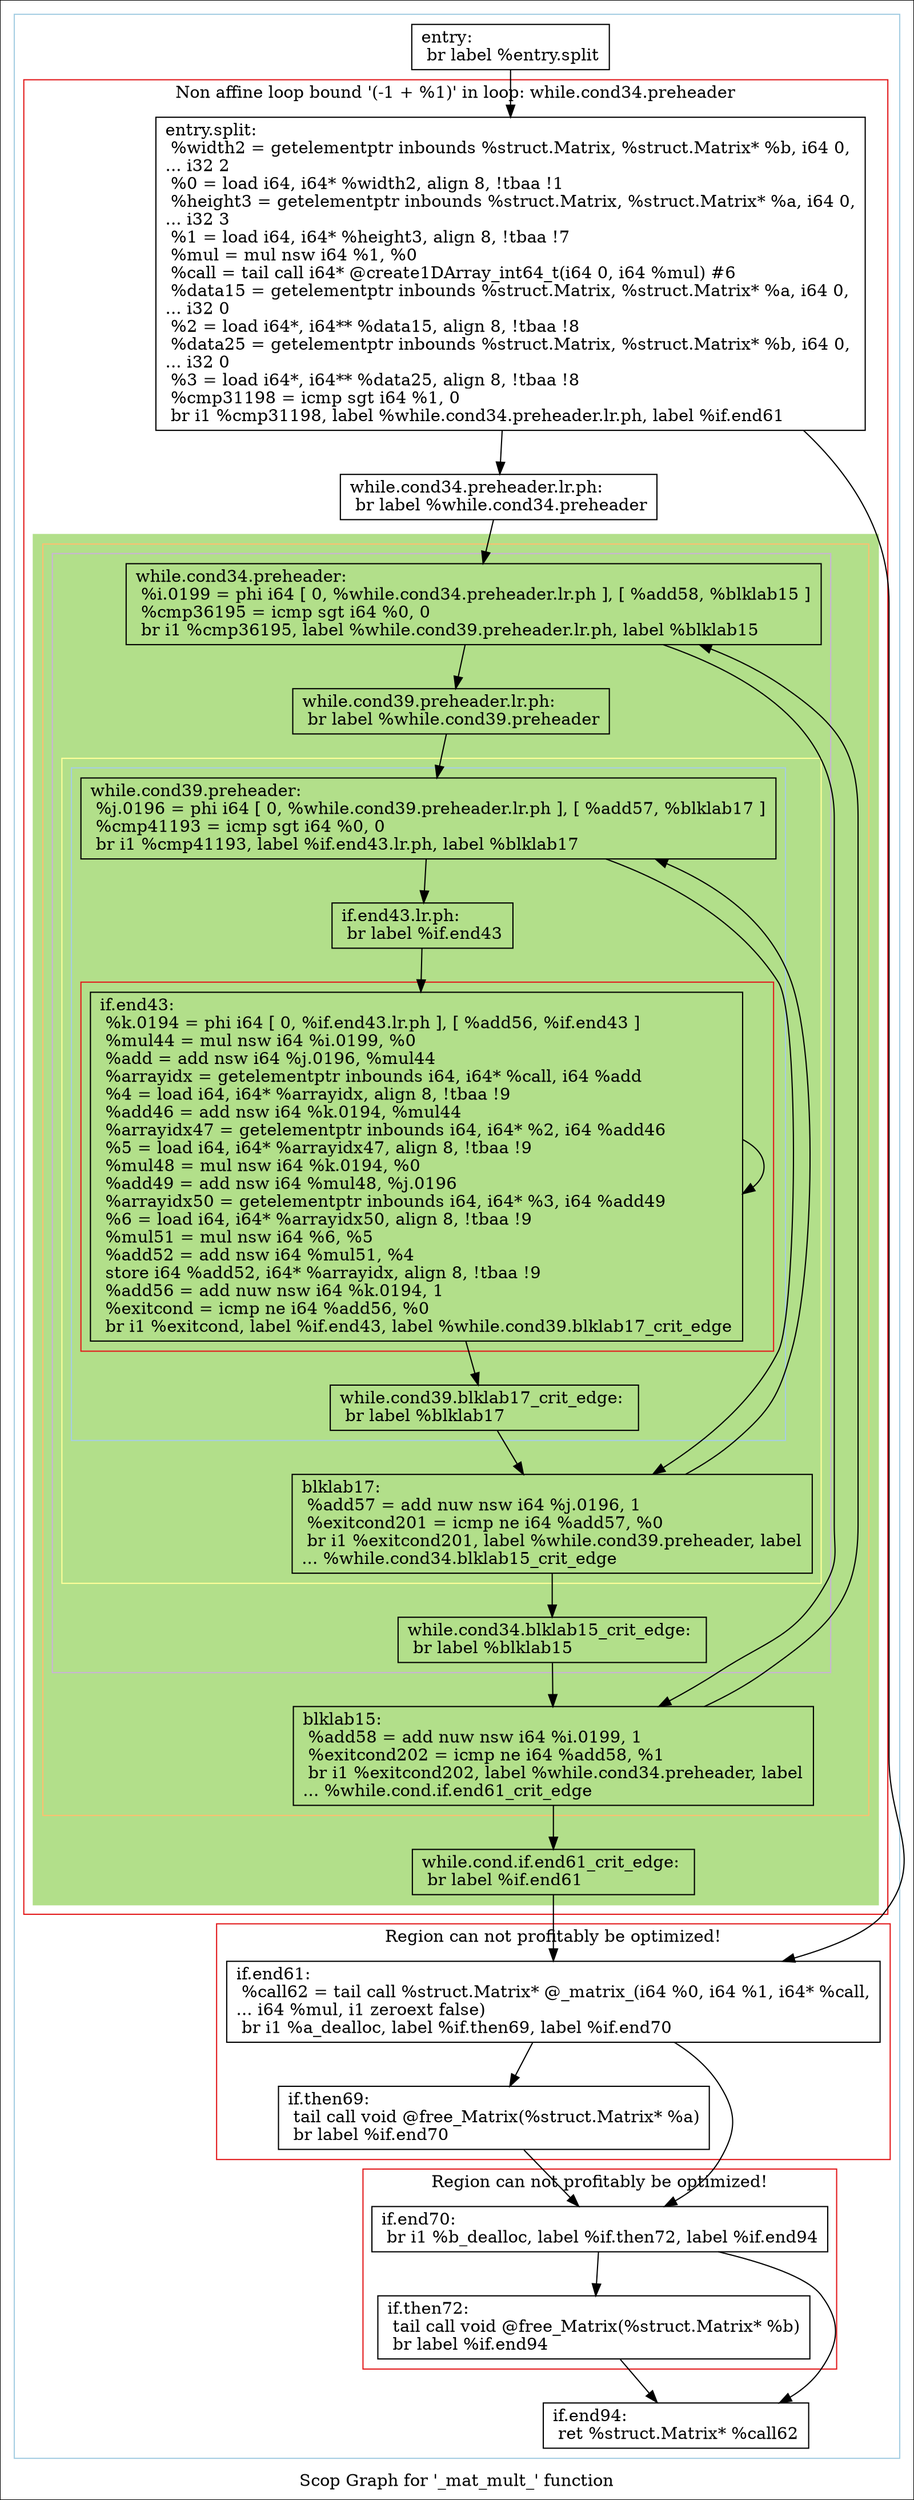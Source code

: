 digraph "Scop Graph for '_mat_mult_' function" {
	label="Scop Graph for '_mat_mult_' function";

	Node0xc890f60 [shape=record,label="{entry:\l  br label %entry.split\l}"];
	Node0xc890f60 -> Node0xc86c420;
	Node0xc86c420 [shape=record,label="{entry.split:                                      \l  %width2 = getelementptr inbounds %struct.Matrix, %struct.Matrix* %b, i64 0,\l... i32 2\l  %0 = load i64, i64* %width2, align 8, !tbaa !1\l  %height3 = getelementptr inbounds %struct.Matrix, %struct.Matrix* %a, i64 0,\l... i32 3\l  %1 = load i64, i64* %height3, align 8, !tbaa !7\l  %mul = mul nsw i64 %1, %0\l  %call = tail call i64* @create1DArray_int64_t(i64 0, i64 %mul) #6\l  %data15 = getelementptr inbounds %struct.Matrix, %struct.Matrix* %a, i64 0,\l... i32 0\l  %2 = load i64*, i64** %data15, align 8, !tbaa !8\l  %data25 = getelementptr inbounds %struct.Matrix, %struct.Matrix* %b, i64 0,\l... i32 0\l  %3 = load i64*, i64** %data25, align 8, !tbaa !8\l  %cmp31198 = icmp sgt i64 %1, 0\l  br i1 %cmp31198, label %while.cond34.preheader.lr.ph, label %if.end61\l}"];
	Node0xc86c420 -> Node0xc8be070;
	Node0xc86c420 -> Node0xc8be090;
	Node0xc8be070 [shape=record,label="{while.cond34.preheader.lr.ph:                     \l  br label %while.cond34.preheader\l}"];
	Node0xc8be070 -> Node0xc874ed0;
	Node0xc874ed0 [shape=record,label="{while.cond34.preheader:                           \l  %i.0199 = phi i64 [ 0, %while.cond34.preheader.lr.ph ], [ %add58, %blklab15 ]\l  %cmp36195 = icmp sgt i64 %0, 0\l  br i1 %cmp36195, label %while.cond39.preheader.lr.ph, label %blklab15\l}"];
	Node0xc874ed0 -> Node0xc88bed0;
	Node0xc874ed0 -> Node0xc8bfa50;
	Node0xc88bed0 [shape=record,label="{while.cond39.preheader.lr.ph:                     \l  br label %while.cond39.preheader\l}"];
	Node0xc88bed0 -> Node0xc8b69b0;
	Node0xc8b69b0 [shape=record,label="{while.cond39.preheader:                           \l  %j.0196 = phi i64 [ 0, %while.cond39.preheader.lr.ph ], [ %add57, %blklab17 ]\l  %cmp41193 = icmp sgt i64 %0, 0\l  br i1 %cmp41193, label %if.end43.lr.ph, label %blklab17\l}"];
	Node0xc8b69b0 -> Node0xc8b6930;
	Node0xc8b69b0 -> Node0xc8b6990;
	Node0xc8b6930 [shape=record,label="{if.end43.lr.ph:                                   \l  br label %if.end43\l}"];
	Node0xc8b6930 -> Node0xc872fe0;
	Node0xc872fe0 [shape=record,label="{if.end43:                                         \l  %k.0194 = phi i64 [ 0, %if.end43.lr.ph ], [ %add56, %if.end43 ]\l  %mul44 = mul nsw i64 %i.0199, %0\l  %add = add nsw i64 %j.0196, %mul44\l  %arrayidx = getelementptr inbounds i64, i64* %call, i64 %add\l  %4 = load i64, i64* %arrayidx, align 8, !tbaa !9\l  %add46 = add nsw i64 %k.0194, %mul44\l  %arrayidx47 = getelementptr inbounds i64, i64* %2, i64 %add46\l  %5 = load i64, i64* %arrayidx47, align 8, !tbaa !9\l  %mul48 = mul nsw i64 %k.0194, %0\l  %add49 = add nsw i64 %mul48, %j.0196\l  %arrayidx50 = getelementptr inbounds i64, i64* %3, i64 %add49\l  %6 = load i64, i64* %arrayidx50, align 8, !tbaa !9\l  %mul51 = mul nsw i64 %6, %5\l  %add52 = add nsw i64 %mul51, %4\l  store i64 %add52, i64* %arrayidx, align 8, !tbaa !9\l  %add56 = add nuw nsw i64 %k.0194, 1\l  %exitcond = icmp ne i64 %add56, %0\l  br i1 %exitcond, label %if.end43, label %while.cond39.blklab17_crit_edge\l}"];
	Node0xc872fe0 -> Node0xc872fe0[constraint=false];
	Node0xc872fe0 -> Node0xc8bfa20;
	Node0xc8bfa20 [shape=record,label="{while.cond39.blklab17_crit_edge:                  \l  br label %blklab17\l}"];
	Node0xc8bfa20 -> Node0xc8b6990;
	Node0xc8b6990 [shape=record,label="{blklab17:                                         \l  %add57 = add nuw nsw i64 %j.0196, 1\l  %exitcond201 = icmp ne i64 %add57, %0\l  br i1 %exitcond201, label %while.cond39.preheader, label\l... %while.cond34.blklab15_crit_edge\l}"];
	Node0xc8b6990 -> Node0xc8b69b0[constraint=false];
	Node0xc8b6990 -> Node0xc873080;
	Node0xc873080 [shape=record,label="{while.cond34.blklab15_crit_edge:                  \l  br label %blklab15\l}"];
	Node0xc873080 -> Node0xc8bfa50;
	Node0xc8bfa50 [shape=record,label="{blklab15:                                         \l  %add58 = add nuw nsw i64 %i.0199, 1\l  %exitcond202 = icmp ne i64 %add58, %1\l  br i1 %exitcond202, label %while.cond34.preheader, label\l... %while.cond.if.end61_crit_edge\l}"];
	Node0xc8bfa50 -> Node0xc874ed0[constraint=false];
	Node0xc8bfa50 -> Node0xc8730a0;
	Node0xc8730a0 [shape=record,label="{while.cond.if.end61_crit_edge:                    \l  br label %if.end61\l}"];
	Node0xc8730a0 -> Node0xc8be090;
	Node0xc8be090 [shape=record,label="{if.end61:                                         \l  %call62 = tail call %struct.Matrix* @_matrix_(i64 %0, i64 %1, i64* %call,\l... i64 %mul, i1 zeroext false)\l  br i1 %a_dealloc, label %if.then69, label %if.end70\l}"];
	Node0xc8be090 -> Node0xc866270;
	Node0xc8be090 -> Node0xc8662d0;
	Node0xc866270 [shape=record,label="{if.then69:                                        \l  tail call void @free_Matrix(%struct.Matrix* %a)\l  br label %if.end70\l}"];
	Node0xc866270 -> Node0xc8662d0;
	Node0xc8662d0 [shape=record,label="{if.end70:                                         \l  br i1 %b_dealloc, label %if.then72, label %if.end94\l}"];
	Node0xc8662d0 -> Node0xc8662f0;
	Node0xc8662d0 -> Node0xc864900;
	Node0xc8662f0 [shape=record,label="{if.then72:                                        \l  tail call void @free_Matrix(%struct.Matrix* %b)\l  br label %if.end94\l}"];
	Node0xc8662f0 -> Node0xc864900;
	Node0xc864900 [shape=record,label="{if.end94:                                         \l  ret %struct.Matrix* %call62\l}"];
	colorscheme = "paired12"
        subgraph cluster_0xc8556b0 {
          label = "";
          style = solid;
          color = 1
          subgraph cluster_0xc8eb540 {
            label = "Non affine loop bound '(-1 + %1)' in loop: while.cond34.preheader";
            style = solid;
            color = 6
            subgraph cluster_0xc859bc0 {
              label = "";
              style = filled;
              color = 3              subgraph cluster_0xc8ebcf0 {
                label = "";
                style = solid;
                color = 7
                subgraph cluster_0xc8558c0 {
                  label = "";
                  style = solid;
                  color = 9
                  subgraph cluster_0xc883490 {
                    label = "";
                    style = solid;
                    color = 11
                    subgraph cluster_0xc8e4750 {
                      label = "";
                      style = solid;
                      color = 1
                      subgraph cluster_0xc87e460 {
                        label = "";
                        style = solid;
                        color = 6
                        Node0xc872fe0;
                      }
                      Node0xc8b69b0;
                      Node0xc8b6930;
                      Node0xc8bfa20;
                    }
                    Node0xc8b6990;
                  }
                  Node0xc874ed0;
                  Node0xc88bed0;
                  Node0xc873080;
                }
                Node0xc8bfa50;
              }
              Node0xc8730a0;
            }
            Node0xc86c420;
            Node0xc8be070;
          }
          subgraph cluster_0xc85c390 {
            label = "Region can not profitably be optimized!";
            style = solid;
            color = 6
            Node0xc8be090;
            Node0xc866270;
          }
          subgraph cluster_0xc863d60 {
            label = "Region can not profitably be optimized!";
            style = solid;
            color = 6
            Node0xc8662d0;
            Node0xc8662f0;
          }
          Node0xc890f60;
          Node0xc864900;
        }
}
